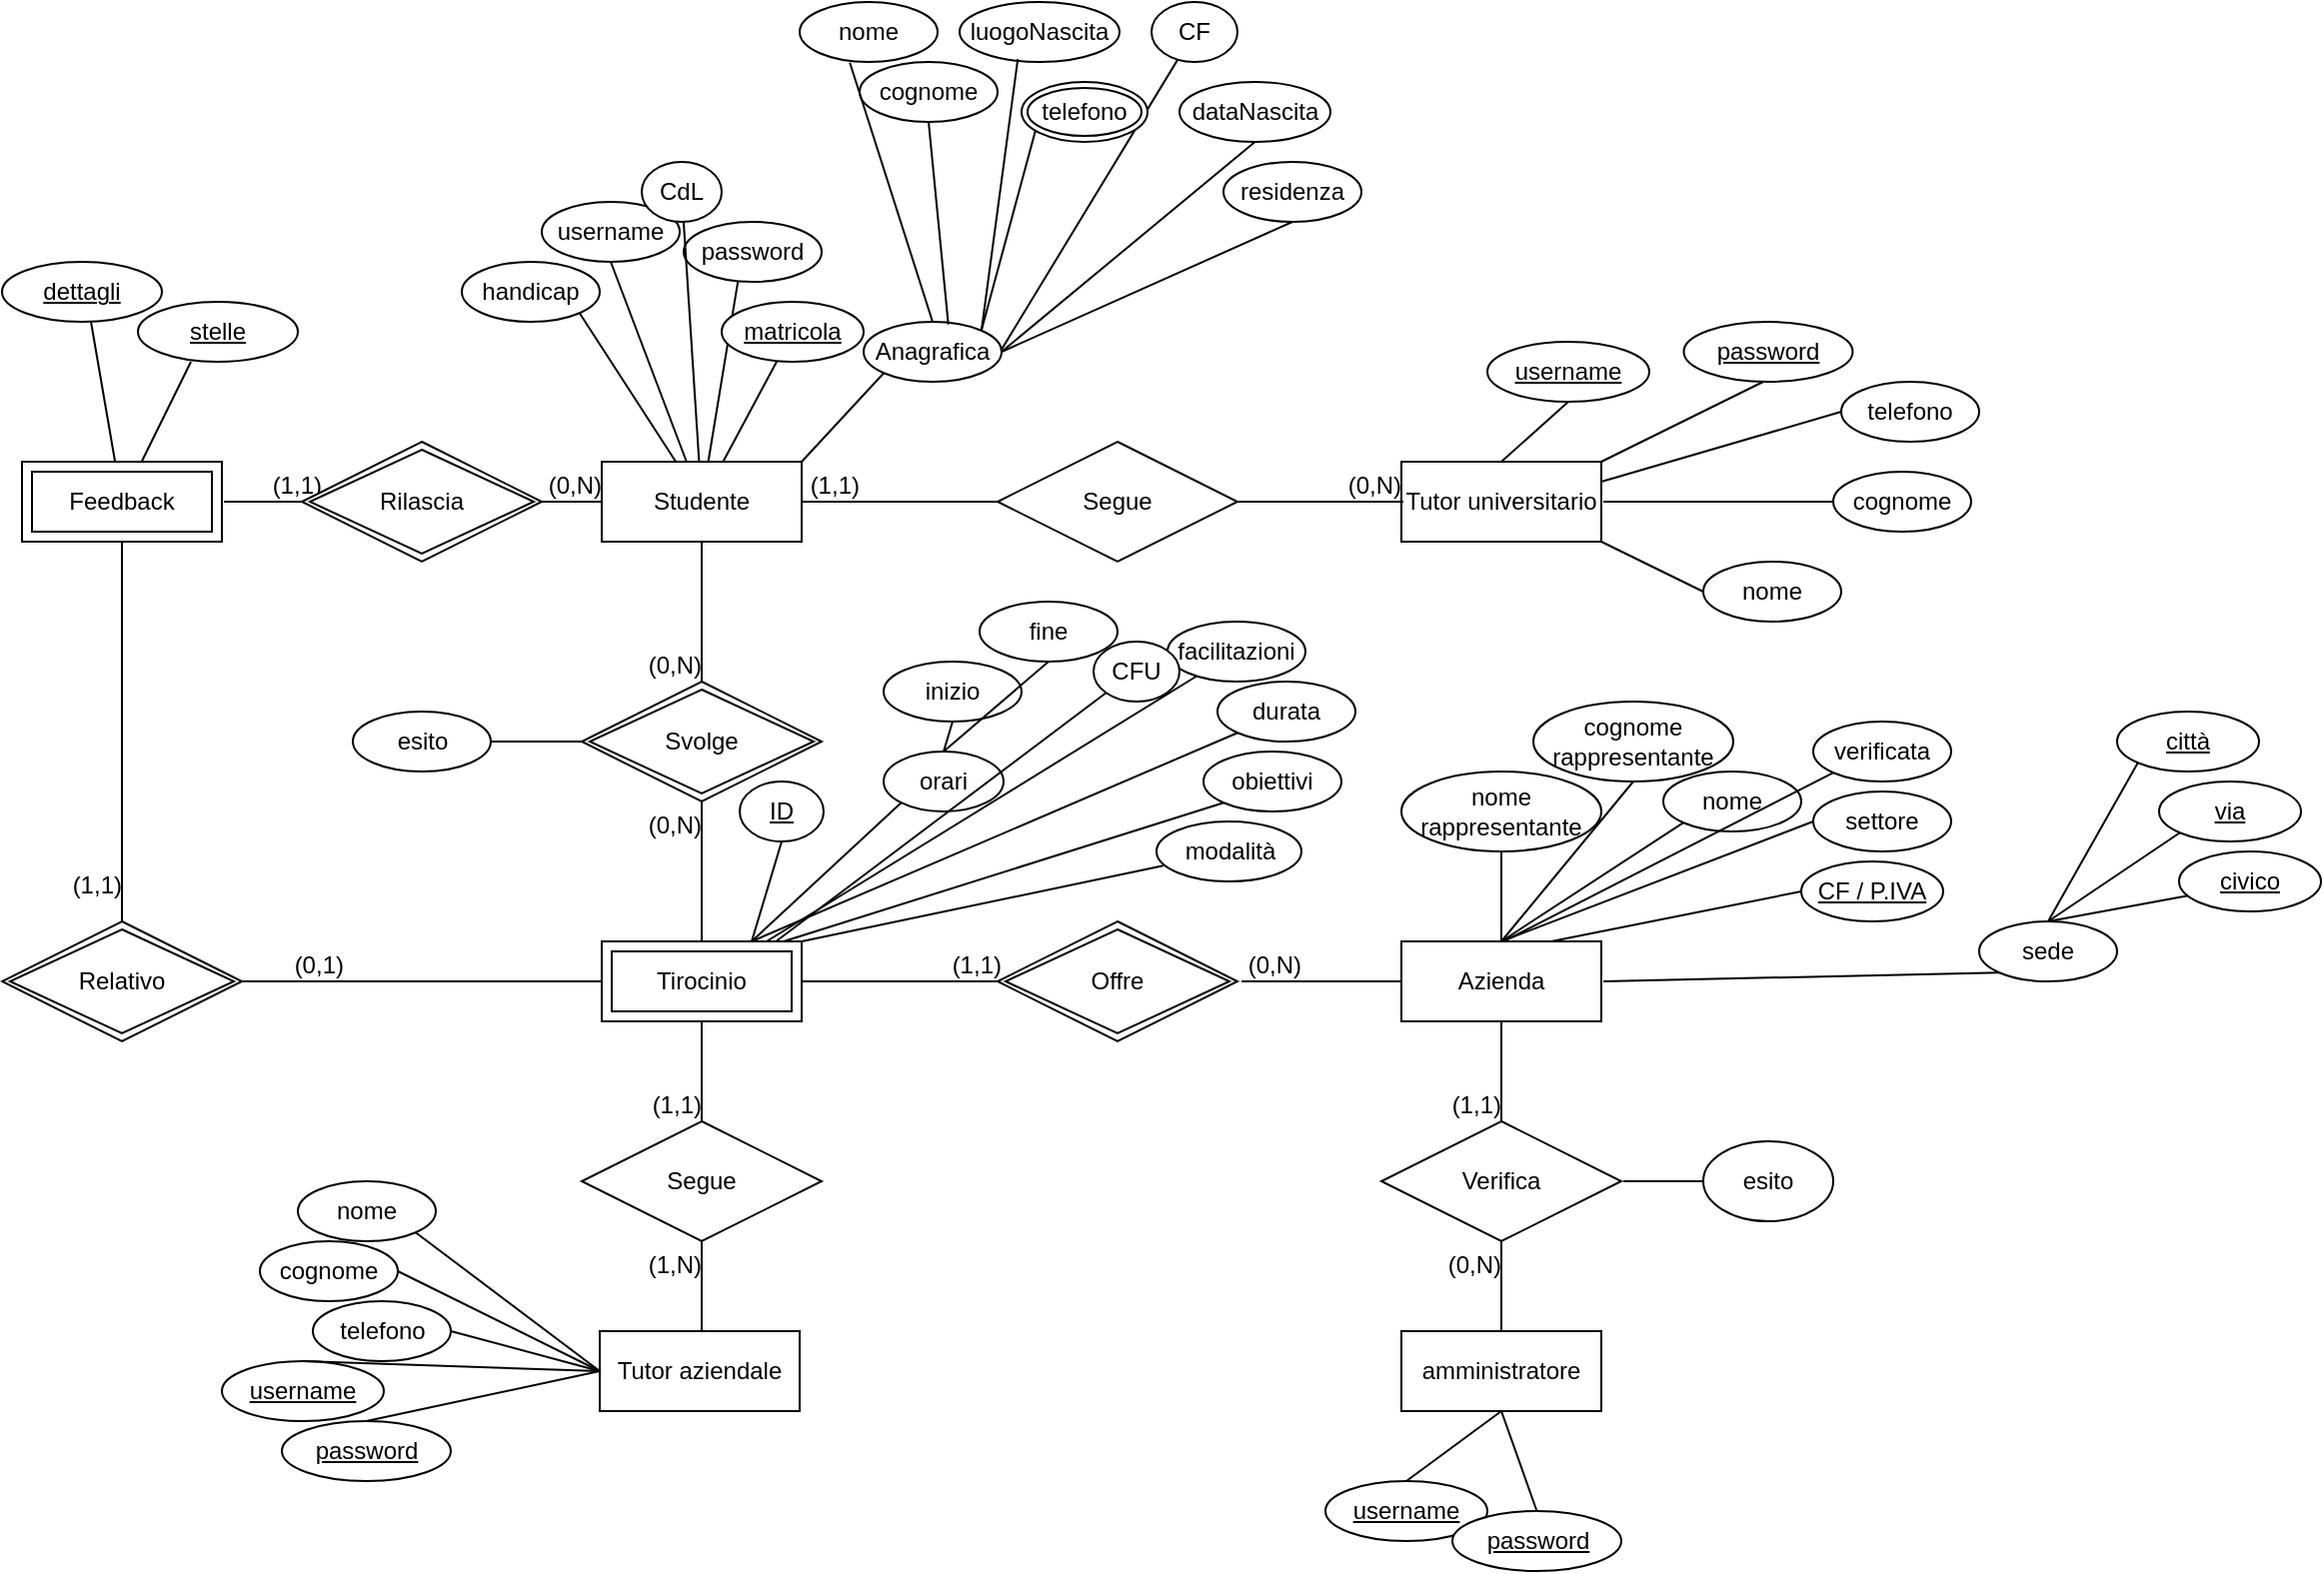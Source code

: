 <mxfile version="14.8.5" type="device" pages="2"><diagram id="SbTLjaRRA3trtRebSF-L" name="Page-1"><mxGraphModel dx="1935" dy="1651" grid="1" gridSize="10" guides="1" tooltips="1" connect="1" arrows="1" fold="1" page="1" pageScale="1" pageWidth="827" pageHeight="1169" math="0" shadow="0"><root><mxCell id="0"/><mxCell id="1" parent="0"/><mxCell id="K-pTx-IzNKwvpf7vq8Ri-1" value="Studente" style="whiteSpace=wrap;html=1;align=center;" parent="1" vertex="1"><mxGeometry x="-261" y="-850" width="100" height="40" as="geometry"/></mxCell><mxCell id="K-pTx-IzNKwvpf7vq8Ri-3" value="Tutor aziendale" style="whiteSpace=wrap;html=1;align=center;" parent="1" vertex="1"><mxGeometry x="-262" y="-415" width="100" height="40" as="geometry"/></mxCell><mxCell id="K-pTx-IzNKwvpf7vq8Ri-4" value="Azienda" style="whiteSpace=wrap;html=1;align=center;" parent="1" vertex="1"><mxGeometry x="139" y="-610" width="100" height="40" as="geometry"/></mxCell><mxCell id="K-pTx-IzNKwvpf7vq8Ri-14" value="Tutor universitario" style="whiteSpace=wrap;html=1;align=center;" parent="1" vertex="1"><mxGeometry x="139" y="-850" width="100" height="40" as="geometry"/></mxCell><mxCell id="K-pTx-IzNKwvpf7vq8Ri-28" value="" style="endArrow=none;html=1;rounded=0;" parent="1" source="K-pTx-IzNKwvpf7vq8Ri-1" edge="1"><mxGeometry relative="1" as="geometry"><mxPoint x="-211" y="-790" as="sourcePoint"/><mxPoint x="-211" y="-740" as="targetPoint"/></mxGeometry></mxCell><mxCell id="K-pTx-IzNKwvpf7vq8Ri-29" value="(0,N)" style="resizable=0;html=1;align=right;verticalAlign=bottom;direction=south;rotation=0;" parent="K-pTx-IzNKwvpf7vq8Ri-28" connectable="0" vertex="1"><mxGeometry x="1" relative="1" as="geometry"><mxPoint as="offset"/></mxGeometry></mxCell><mxCell id="K-pTx-IzNKwvpf7vq8Ri-32" value="" style="endArrow=none;html=1;rounded=0;entryX=0.5;entryY=1;entryDx=0;entryDy=0;" parent="1" edge="1"><mxGeometry relative="1" as="geometry"><mxPoint x="-211" y="-610" as="sourcePoint"/><mxPoint x="-211" y="-680" as="targetPoint"/></mxGeometry></mxCell><mxCell id="K-pTx-IzNKwvpf7vq8Ri-33" value="(0,N)" style="resizable=0;html=1;align=right;verticalAlign=bottom;" parent="K-pTx-IzNKwvpf7vq8Ri-32" connectable="0" vertex="1"><mxGeometry x="1" relative="1" as="geometry"><mxPoint y="20" as="offset"/></mxGeometry></mxCell><mxCell id="K-pTx-IzNKwvpf7vq8Ri-35" value="" style="endArrow=none;html=1;rounded=0;" parent="1" edge="1"><mxGeometry relative="1" as="geometry"><mxPoint x="139" y="-590" as="sourcePoint"/><mxPoint x="59" y="-590" as="targetPoint"/></mxGeometry></mxCell><mxCell id="K-pTx-IzNKwvpf7vq8Ri-36" value="(0,N)" style="resizable=0;html=1;align=right;verticalAlign=bottom;" parent="K-pTx-IzNKwvpf7vq8Ri-35" connectable="0" vertex="1"><mxGeometry x="1" relative="1" as="geometry"><mxPoint x="30" as="offset"/></mxGeometry></mxCell><mxCell id="K-pTx-IzNKwvpf7vq8Ri-37" value="" style="endArrow=none;html=1;rounded=0;" parent="1" edge="1"><mxGeometry relative="1" as="geometry"><mxPoint x="-161" y="-590" as="sourcePoint"/><mxPoint x="-61" y="-590" as="targetPoint"/></mxGeometry></mxCell><mxCell id="K-pTx-IzNKwvpf7vq8Ri-38" value="(1,1)" style="resizable=0;html=1;align=right;verticalAlign=bottom;" parent="K-pTx-IzNKwvpf7vq8Ri-37" connectable="0" vertex="1"><mxGeometry x="1" relative="1" as="geometry"/></mxCell><mxCell id="K-pTx-IzNKwvpf7vq8Ri-39" value="Verifica" style="shape=rhombus;perimeter=rhombusPerimeter;whiteSpace=wrap;html=1;align=center;" parent="1" vertex="1"><mxGeometry x="129" y="-520" width="120" height="60" as="geometry"/></mxCell><mxCell id="K-pTx-IzNKwvpf7vq8Ri-40" value="" style="endArrow=none;html=1;rounded=0;exitX=0.5;exitY=0;exitDx=0;exitDy=0;entryX=0.5;entryY=1;entryDx=0;entryDy=0;" parent="1" target="K-pTx-IzNKwvpf7vq8Ri-39" edge="1"><mxGeometry relative="1" as="geometry"><mxPoint x="189" y="-415" as="sourcePoint"/><mxPoint x="119" y="-540" as="targetPoint"/></mxGeometry></mxCell><mxCell id="K-pTx-IzNKwvpf7vq8Ri-41" value="(0,N)" style="resizable=0;html=1;align=right;verticalAlign=bottom;" parent="K-pTx-IzNKwvpf7vq8Ri-40" connectable="0" vertex="1"><mxGeometry x="1" relative="1" as="geometry"><mxPoint y="20" as="offset"/></mxGeometry></mxCell><mxCell id="K-pTx-IzNKwvpf7vq8Ri-42" value="" style="endArrow=none;html=1;rounded=0;exitX=0.5;exitY=1;exitDx=0;exitDy=0;entryX=0.5;entryY=0;entryDx=0;entryDy=0;" parent="1" source="K-pTx-IzNKwvpf7vq8Ri-4" target="K-pTx-IzNKwvpf7vq8Ri-39" edge="1"><mxGeometry relative="1" as="geometry"><mxPoint x="99" y="-540" as="sourcePoint"/><mxPoint x="259" y="-540" as="targetPoint"/></mxGeometry></mxCell><mxCell id="K-pTx-IzNKwvpf7vq8Ri-43" value="(1,1)" style="resizable=0;html=1;align=right;verticalAlign=bottom;" parent="K-pTx-IzNKwvpf7vq8Ri-42" connectable="0" vertex="1"><mxGeometry x="1" relative="1" as="geometry"/></mxCell><mxCell id="uKbp7nd4hWkoUg5hO_l5-5" value="" style="endArrow=none;html=1;rounded=0;entryX=0;entryY=0.5;entryDx=0;entryDy=0;" parent="1" edge="1"><mxGeometry relative="1" as="geometry"><mxPoint x="-450" y="-830" as="sourcePoint"/><mxPoint x="-411" y="-830" as="targetPoint"/></mxGeometry></mxCell><mxCell id="uKbp7nd4hWkoUg5hO_l5-6" value="(1,1)" style="resizable=0;html=1;align=right;verticalAlign=bottom;" parent="uKbp7nd4hWkoUg5hO_l5-5" connectable="0" vertex="1"><mxGeometry x="1" relative="1" as="geometry"><mxPoint x="10" as="offset"/></mxGeometry></mxCell><mxCell id="uKbp7nd4hWkoUg5hO_l5-7" value="" style="endArrow=none;html=1;rounded=0;" parent="1" edge="1"><mxGeometry relative="1" as="geometry"><mxPoint x="-291" y="-830" as="sourcePoint"/><mxPoint x="-261" y="-830" as="targetPoint"/><Array as="points"><mxPoint x="-261" y="-830"/></Array></mxGeometry></mxCell><mxCell id="uKbp7nd4hWkoUg5hO_l5-8" value="(0,N)" style="resizable=0;html=1;align=right;verticalAlign=bottom;" parent="uKbp7nd4hWkoUg5hO_l5-7" connectable="0" vertex="1"><mxGeometry x="1" relative="1" as="geometry"><mxPoint as="offset"/></mxGeometry></mxCell><mxCell id="uKbp7nd4hWkoUg5hO_l5-14" value="" style="endArrow=none;html=1;entryX=0.5;entryY=1;entryDx=0;entryDy=0;exitX=0.5;exitY=0;exitDx=0;exitDy=0;" parent="1" edge="1"><mxGeometry width="50" height="50" relative="1" as="geometry"><mxPoint x="-501" y="-620" as="sourcePoint"/><mxPoint x="-501" y="-810" as="targetPoint"/></mxGeometry></mxCell><mxCell id="uKbp7nd4hWkoUg5hO_l5-15" value="(1,1)" style="resizable=0;html=1;align=right;verticalAlign=bottom;" parent="1" connectable="0" vertex="1"><mxGeometry x="-501" y="-630" as="geometry"/></mxCell><mxCell id="uKbp7nd4hWkoUg5hO_l5-16" value="" style="endArrow=none;html=1;entryX=0;entryY=0.5;entryDx=0;entryDy=0;exitX=1;exitY=0.5;exitDx=0;exitDy=0;" parent="1" edge="1"><mxGeometry width="50" height="50" relative="1" as="geometry"><mxPoint x="-441" y="-590" as="sourcePoint"/><mxPoint x="-261" y="-590" as="targetPoint"/></mxGeometry></mxCell><mxCell id="uKbp7nd4hWkoUg5hO_l5-17" value="(0,1)" style="resizable=0;html=1;align=right;verticalAlign=bottom;" parent="1" connectable="0" vertex="1"><mxGeometry x="-390" y="-590" as="geometry"/></mxCell><mxCell id="uKbp7nd4hWkoUg5hO_l5-21" value="Segue" style="shape=rhombus;perimeter=rhombusPerimeter;whiteSpace=wrap;html=1;align=center;" parent="1" vertex="1"><mxGeometry x="-271" y="-520" width="120" height="60" as="geometry"/></mxCell><mxCell id="uKbp7nd4hWkoUg5hO_l5-22" value="" style="endArrow=none;html=1;rounded=0;exitX=0.5;exitY=0;exitDx=0;exitDy=0;entryX=0.5;entryY=1;entryDx=0;entryDy=0;" parent="1" target="uKbp7nd4hWkoUg5hO_l5-21" edge="1"><mxGeometry relative="1" as="geometry"><mxPoint x="-211" y="-415" as="sourcePoint"/><mxPoint x="-281" y="-540" as="targetPoint"/></mxGeometry></mxCell><mxCell id="uKbp7nd4hWkoUg5hO_l5-23" value="(1,N)" style="resizable=0;html=1;align=right;verticalAlign=bottom;" parent="uKbp7nd4hWkoUg5hO_l5-22" connectable="0" vertex="1"><mxGeometry x="1" relative="1" as="geometry"><mxPoint y="20" as="offset"/></mxGeometry></mxCell><mxCell id="uKbp7nd4hWkoUg5hO_l5-24" value="" style="endArrow=none;html=1;rounded=0;exitX=0.5;exitY=1;exitDx=0;exitDy=0;entryX=0.5;entryY=0;entryDx=0;entryDy=0;" parent="1" target="uKbp7nd4hWkoUg5hO_l5-21" edge="1"><mxGeometry relative="1" as="geometry"><mxPoint x="-211" y="-570" as="sourcePoint"/><mxPoint x="-141" y="-540" as="targetPoint"/></mxGeometry></mxCell><mxCell id="uKbp7nd4hWkoUg5hO_l5-25" value="(1,1)" style="resizable=0;html=1;align=right;verticalAlign=bottom;" parent="uKbp7nd4hWkoUg5hO_l5-24" connectable="0" vertex="1"><mxGeometry x="1" relative="1" as="geometry"/></mxCell><mxCell id="uKbp7nd4hWkoUg5hO_l5-27" value="Anagrafica" style="ellipse;whiteSpace=wrap;html=1;align=center;" parent="1" vertex="1"><mxGeometry x="-130" y="-920" width="69" height="30" as="geometry"/></mxCell><mxCell id="uKbp7nd4hWkoUg5hO_l5-29" value="" style="endArrow=none;html=1;entryX=0;entryY=1;entryDx=0;entryDy=0;exitX=1;exitY=0;exitDx=0;exitDy=0;" parent="1" source="K-pTx-IzNKwvpf7vq8Ri-1" target="uKbp7nd4hWkoUg5hO_l5-27" edge="1"><mxGeometry width="50" height="50" relative="1" as="geometry"><mxPoint x="-160" y="-850" as="sourcePoint"/><mxPoint x="-130" y="-530" as="targetPoint"/></mxGeometry></mxCell><mxCell id="uKbp7nd4hWkoUg5hO_l5-30" value="nome" style="ellipse;whiteSpace=wrap;html=1;align=center;" parent="1" vertex="1"><mxGeometry x="-162" y="-1080" width="69" height="30" as="geometry"/></mxCell><mxCell id="uKbp7nd4hWkoUg5hO_l5-31" value="cognome" style="ellipse;whiteSpace=wrap;html=1;align=center;" parent="1" vertex="1"><mxGeometry x="-132" y="-1050" width="69" height="30" as="geometry"/></mxCell><mxCell id="uKbp7nd4hWkoUg5hO_l5-32" value="username" style="ellipse;whiteSpace=wrap;html=1;align=center;" parent="1" vertex="1"><mxGeometry x="-291" y="-980" width="69" height="30" as="geometry"/></mxCell><mxCell id="uKbp7nd4hWkoUg5hO_l5-33" value="password" style="ellipse;whiteSpace=wrap;html=1;align=center;" parent="1" vertex="1"><mxGeometry x="-220" y="-970" width="69" height="30" as="geometry"/></mxCell><mxCell id="uKbp7nd4hWkoUg5hO_l5-34" value="dataNascita" style="ellipse;whiteSpace=wrap;html=1;align=center;" parent="1" vertex="1"><mxGeometry x="28" y="-1040" width="75.5" height="30" as="geometry"/></mxCell><mxCell id="uKbp7nd4hWkoUg5hO_l5-35" value="luogoNascita" style="ellipse;whiteSpace=wrap;html=1;align=center;" parent="1" vertex="1"><mxGeometry x="-82" y="-1080" width="80" height="30" as="geometry"/></mxCell><mxCell id="uKbp7nd4hWkoUg5hO_l5-36" value="residenza" style="ellipse;whiteSpace=wrap;html=1;align=center;" parent="1" vertex="1"><mxGeometry x="50" y="-1000" width="69" height="30" as="geometry"/></mxCell><mxCell id="uKbp7nd4hWkoUg5hO_l5-40" value="" style="endArrow=none;html=1;entryX=0.364;entryY=1.012;entryDx=0;entryDy=0;entryPerimeter=0;exitX=0.5;exitY=0;exitDx=0;exitDy=0;" parent="1" source="uKbp7nd4hWkoUg5hO_l5-27" target="uKbp7nd4hWkoUg5hO_l5-30" edge="1"><mxGeometry width="50" height="50" relative="1" as="geometry"><mxPoint x="-280" y="-910" as="sourcePoint"/><mxPoint x="-230" y="-960" as="targetPoint"/></mxGeometry></mxCell><mxCell id="uKbp7nd4hWkoUg5hO_l5-41" value="" style="endArrow=none;html=1;entryX=0.5;entryY=1;entryDx=0;entryDy=0;exitX=0.614;exitY=0.043;exitDx=0;exitDy=0;exitPerimeter=0;" parent="1" source="uKbp7nd4hWkoUg5hO_l5-27" target="uKbp7nd4hWkoUg5hO_l5-31" edge="1"><mxGeometry width="50" height="50" relative="1" as="geometry"><mxPoint x="-109.716" y="-905.684" as="sourcePoint"/><mxPoint x="-174.884" y="-969.64" as="targetPoint"/></mxGeometry></mxCell><mxCell id="uKbp7nd4hWkoUg5hO_l5-42" value="" style="endArrow=none;html=1;entryX=0.5;entryY=1;entryDx=0;entryDy=0;" parent="1" source="K-pTx-IzNKwvpf7vq8Ri-1" target="uKbp7nd4hWkoUg5hO_l5-32" edge="1"><mxGeometry width="50" height="50" relative="1" as="geometry"><mxPoint x="-236" y="-850" as="sourcePoint"/><mxPoint x="-116.5" y="-990" as="targetPoint"/></mxGeometry></mxCell><mxCell id="uKbp7nd4hWkoUg5hO_l5-43" value="" style="endArrow=none;html=1;entryX=0.394;entryY=0.982;entryDx=0;entryDy=0;entryPerimeter=0;" parent="1" source="K-pTx-IzNKwvpf7vq8Ri-1" target="uKbp7nd4hWkoUg5hO_l5-33" edge="1"><mxGeometry width="50" height="50" relative="1" as="geometry"><mxPoint x="-230" y="-852" as="sourcePoint"/><mxPoint x="-47.5" y="-1000" as="targetPoint"/></mxGeometry></mxCell><mxCell id="uKbp7nd4hWkoUg5hO_l5-44" value="" style="endArrow=none;html=1;entryX=0.364;entryY=0.952;entryDx=0;entryDy=0;entryPerimeter=0;" parent="1" target="uKbp7nd4hWkoUg5hO_l5-35" edge="1"><mxGeometry width="50" height="50" relative="1" as="geometry"><mxPoint x="-71" y="-916" as="sourcePoint"/><mxPoint x="68" y="-1010" as="targetPoint"/></mxGeometry></mxCell><mxCell id="uKbp7nd4hWkoUg5hO_l5-45" value="" style="endArrow=none;html=1;entryX=0;entryY=1;entryDx=0;entryDy=0;exitX=1;exitY=0;exitDx=0;exitDy=0;" parent="1" source="uKbp7nd4hWkoUg5hO_l5-27" edge="1"><mxGeometry width="50" height="50" relative="1" as="geometry"><mxPoint x="-60" y="-900" as="sourcePoint"/><mxPoint x="-41.716" y="-1024.316" as="targetPoint"/></mxGeometry></mxCell><mxCell id="uKbp7nd4hWkoUg5hO_l5-46" value="" style="endArrow=none;html=1;exitX=1;exitY=0;exitDx=0;exitDy=0;" parent="1" target="uKbp7nd4hWkoUg5hO_l5-52" edge="1"><mxGeometry width="50" height="50" relative="1" as="geometry"><mxPoint x="-61.284" y="-905.684" as="sourcePoint"/><mxPoint x="24.322" y="-1044.393" as="targetPoint"/></mxGeometry></mxCell><mxCell id="uKbp7nd4hWkoUg5hO_l5-47" value="" style="endArrow=none;html=1;entryX=0.5;entryY=1;entryDx=0;entryDy=0;exitX=1;exitY=0.5;exitDx=0;exitDy=0;" parent="1" source="uKbp7nd4hWkoUg5hO_l5-27" target="uKbp7nd4hWkoUg5hO_l5-34" edge="1"><mxGeometry width="50" height="50" relative="1" as="geometry"><mxPoint x="-51.284" y="-895.684" as="sourcePoint"/><mxPoint x="140.284" y="-974.316" as="targetPoint"/></mxGeometry></mxCell><mxCell id="uKbp7nd4hWkoUg5hO_l5-48" value="" style="endArrow=none;html=1;entryX=0.5;entryY=1;entryDx=0;entryDy=0;exitX=1;exitY=0.5;exitDx=0;exitDy=0;" parent="1" source="uKbp7nd4hWkoUg5hO_l5-27" target="uKbp7nd4hWkoUg5hO_l5-36" edge="1"><mxGeometry width="50" height="50" relative="1" as="geometry"><mxPoint x="-41.284" y="-885.684" as="sourcePoint"/><mxPoint x="150.284" y="-964.316" as="targetPoint"/></mxGeometry></mxCell><mxCell id="uKbp7nd4hWkoUg5hO_l5-50" value="matricola" style="ellipse;whiteSpace=wrap;html=1;align=center;fontStyle=4;" parent="1" vertex="1"><mxGeometry x="-201" y="-930" width="71" height="30" as="geometry"/></mxCell><mxCell id="uKbp7nd4hWkoUg5hO_l5-51" value="" style="endArrow=none;html=1;" parent="1" source="K-pTx-IzNKwvpf7vq8Ri-1" target="uKbp7nd4hWkoUg5hO_l5-50" edge="1"><mxGeometry width="50" height="50" relative="1" as="geometry"><mxPoint x="-190" y="-890" as="sourcePoint"/><mxPoint x="-243.814" y="-940.54" as="targetPoint"/></mxGeometry></mxCell><mxCell id="uKbp7nd4hWkoUg5hO_l5-52" value="CF" style="ellipse;whiteSpace=wrap;html=1;align=center;" parent="1" vertex="1"><mxGeometry x="14" y="-1080" width="43" height="30" as="geometry"/></mxCell><mxCell id="uKbp7nd4hWkoUg5hO_l5-53" value="CdL" style="ellipse;whiteSpace=wrap;html=1;align=center;" parent="1" vertex="1"><mxGeometry x="-241" y="-1000" width="40" height="30" as="geometry"/></mxCell><mxCell id="uKbp7nd4hWkoUg5hO_l5-54" value="handicap" style="ellipse;whiteSpace=wrap;html=1;align=center;" parent="1" vertex="1"><mxGeometry x="-331" y="-950" width="69" height="30" as="geometry"/></mxCell><mxCell id="uKbp7nd4hWkoUg5hO_l5-55" value="" style="endArrow=none;html=1;" parent="1" source="K-pTx-IzNKwvpf7vq8Ri-1" target="uKbp7nd4hWkoUg5hO_l5-53" edge="1"><mxGeometry width="50" height="50" relative="1" as="geometry"><mxPoint x="-226" y="-840" as="sourcePoint"/><mxPoint x="-315.5" y="-970" as="targetPoint"/></mxGeometry></mxCell><mxCell id="uKbp7nd4hWkoUg5hO_l5-56" value="" style="endArrow=none;html=1;entryX=1;entryY=1;entryDx=0;entryDy=0;" parent="1" source="K-pTx-IzNKwvpf7vq8Ri-1" target="uKbp7nd4hWkoUg5hO_l5-54" edge="1"><mxGeometry width="50" height="50" relative="1" as="geometry"><mxPoint x="-260" y="-870" as="sourcePoint"/><mxPoint x="-246.5" y="-940" as="targetPoint"/></mxGeometry></mxCell><mxCell id="uKbp7nd4hWkoUg5hO_l5-61" value="" style="endArrow=none;html=1;entryX=0.5;entryY=1;entryDx=0;entryDy=0;" parent="1" edge="1"><mxGeometry width="50" height="50" relative="1" as="geometry"><mxPoint x="-504.444" y="-850" as="sourcePoint"/><mxPoint x="-516.5" y="-920" as="targetPoint"/></mxGeometry></mxCell><mxCell id="uKbp7nd4hWkoUg5hO_l5-62" value="" style="endArrow=none;html=1;entryX=0.5;entryY=1;entryDx=0;entryDy=0;" parent="1" edge="1"><mxGeometry width="50" height="50" relative="1" as="geometry"><mxPoint x="-491.143" y="-850" as="sourcePoint"/><mxPoint x="-466.5" y="-900" as="targetPoint"/></mxGeometry></mxCell><mxCell id="uKbp7nd4hWkoUg5hO_l5-68" value="" style="endArrow=none;html=1;entryX=0.5;entryY=1;entryDx=0;entryDy=0;exitX=0.5;exitY=0;exitDx=0;exitDy=0;" parent="1" source="K-pTx-IzNKwvpf7vq8Ri-4" target="uKbp7nd4hWkoUg5hO_l5-74" edge="1"><mxGeometry width="50" height="50" relative="1" as="geometry"><mxPoint x="199" y="-700" as="sourcePoint"/><mxPoint x="189" y="-670" as="targetPoint"/></mxGeometry></mxCell><mxCell id="uKbp7nd4hWkoUg5hO_l5-70" value="username" style="ellipse;whiteSpace=wrap;html=1;align=center;fontStyle=4;" parent="1" vertex="1"><mxGeometry x="101" y="-340" width="81" height="30" as="geometry"/></mxCell><mxCell id="uKbp7nd4hWkoUg5hO_l5-71" value="password" style="ellipse;whiteSpace=wrap;html=1;align=center;fontStyle=4;" parent="1" vertex="1"><mxGeometry x="164.5" y="-325" width="84.5" height="30" as="geometry"/></mxCell><mxCell id="uKbp7nd4hWkoUg5hO_l5-72" value="" style="endArrow=none;html=1;entryX=0.5;entryY=1;entryDx=0;entryDy=0;exitX=0.5;exitY=0;exitDx=0;exitDy=0;" parent="1" source="uKbp7nd4hWkoUg5hO_l5-70" edge="1"><mxGeometry width="50" height="50" relative="1" as="geometry"><mxPoint x="-100" y="-560" as="sourcePoint"/><mxPoint x="189" y="-375" as="targetPoint"/></mxGeometry></mxCell><mxCell id="uKbp7nd4hWkoUg5hO_l5-73" value="" style="endArrow=none;html=1;entryX=0.5;entryY=1;entryDx=0;entryDy=0;exitX=0.5;exitY=0;exitDx=0;exitDy=0;" parent="1" source="uKbp7nd4hWkoUg5hO_l5-71" edge="1"><mxGeometry width="50" height="50" relative="1" as="geometry"><mxPoint x="151.5" y="-330" as="sourcePoint"/><mxPoint x="189" y="-375" as="targetPoint"/></mxGeometry></mxCell><mxCell id="uKbp7nd4hWkoUg5hO_l5-74" value="nome&lt;br&gt;rappresentante" style="ellipse;whiteSpace=wrap;html=1;align=center;" parent="1" vertex="1"><mxGeometry x="139" y="-695" width="100" height="40" as="geometry"/></mxCell><mxCell id="uKbp7nd4hWkoUg5hO_l5-75" value="cognome&lt;br&gt;rappresentante" style="ellipse;whiteSpace=wrap;html=1;align=center;" parent="1" vertex="1"><mxGeometry x="205" y="-730" width="100" height="40" as="geometry"/></mxCell><mxCell id="uKbp7nd4hWkoUg5hO_l5-76" value="" style="endArrow=none;html=1;entryX=0.5;entryY=1;entryDx=0;entryDy=0;exitX=0.5;exitY=0;exitDx=0;exitDy=0;" parent="1" source="K-pTx-IzNKwvpf7vq8Ri-4" target="uKbp7nd4hWkoUg5hO_l5-75" edge="1"><mxGeometry width="50" height="50" relative="1" as="geometry"><mxPoint x="210" y="-660" as="sourcePoint"/><mxPoint x="136.5" y="-650" as="targetPoint"/></mxGeometry></mxCell><mxCell id="QtnPTL68LhxR-QAPIB7F-1" value="amministratore" style="whiteSpace=wrap;html=1;align=center;" parent="1" vertex="1"><mxGeometry x="139" y="-415" width="100" height="40" as="geometry"/></mxCell><mxCell id="iTJGyH7uS87ntkgXfB34-1" value="nome" style="ellipse;whiteSpace=wrap;html=1;align=center;" parent="1" vertex="1"><mxGeometry x="270" y="-695" width="69" height="30" as="geometry"/></mxCell><mxCell id="iTJGyH7uS87ntkgXfB34-2" value="verificata" style="ellipse;whiteSpace=wrap;html=1;align=center;" parent="1" vertex="1"><mxGeometry x="345" y="-720" width="69" height="30" as="geometry"/></mxCell><mxCell id="iTJGyH7uS87ntkgXfB34-3" value="settore" style="ellipse;whiteSpace=wrap;html=1;align=center;" parent="1" vertex="1"><mxGeometry x="345" y="-685" width="69" height="30" as="geometry"/></mxCell><mxCell id="iTJGyH7uS87ntkgXfB34-6" value="CF / P.IVA" style="ellipse;whiteSpace=wrap;html=1;align=center;fontStyle=4;" parent="1" vertex="1"><mxGeometry x="339" y="-650" width="71" height="30" as="geometry"/></mxCell><mxCell id="iTJGyH7uS87ntkgXfB34-8" value="" style="endArrow=none;html=1;entryX=0;entryY=1;entryDx=0;entryDy=0;exitX=0.5;exitY=0;exitDx=0;exitDy=0;" parent="1" source="K-pTx-IzNKwvpf7vq8Ri-4" target="iTJGyH7uS87ntkgXfB34-1" edge="1"><mxGeometry width="50" height="50" relative="1" as="geometry"><mxPoint x="284" y="-560" as="sourcePoint"/><mxPoint x="209" y="-690" as="targetPoint"/></mxGeometry></mxCell><mxCell id="iTJGyH7uS87ntkgXfB34-9" value="" style="endArrow=none;html=1;entryX=0;entryY=1;entryDx=0;entryDy=0;" parent="1" target="iTJGyH7uS87ntkgXfB34-2" edge="1"><mxGeometry width="50" height="50" relative="1" as="geometry"><mxPoint x="190" y="-610" as="sourcePoint"/><mxPoint x="269.284" y="-704.316" as="targetPoint"/></mxGeometry></mxCell><mxCell id="iTJGyH7uS87ntkgXfB34-10" value="" style="endArrow=none;html=1;entryX=0;entryY=0.5;entryDx=0;entryDy=0;exitX=0.5;exitY=0;exitDx=0;exitDy=0;" parent="1" source="K-pTx-IzNKwvpf7vq8Ri-4" target="iTJGyH7uS87ntkgXfB34-3" edge="1"><mxGeometry width="50" height="50" relative="1" as="geometry"><mxPoint x="290" y="-540" as="sourcePoint"/><mxPoint x="279.284" y="-694.316" as="targetPoint"/></mxGeometry></mxCell><mxCell id="iTJGyH7uS87ntkgXfB34-11" value="" style="endArrow=none;html=1;entryX=0;entryY=0.5;entryDx=0;entryDy=0;exitX=0.75;exitY=0;exitDx=0;exitDy=0;" parent="1" source="K-pTx-IzNKwvpf7vq8Ri-4" target="iTJGyH7uS87ntkgXfB34-6" edge="1"><mxGeometry width="50" height="50" relative="1" as="geometry"><mxPoint x="219" y="-580" as="sourcePoint"/><mxPoint x="289.284" y="-684.316" as="targetPoint"/></mxGeometry></mxCell><mxCell id="iTJGyH7uS87ntkgXfB34-12" value="sede" style="ellipse;whiteSpace=wrap;html=1;align=center;" parent="1" vertex="1"><mxGeometry x="428" y="-620" width="69" height="30" as="geometry"/></mxCell><mxCell id="iTJGyH7uS87ntkgXfB34-18" value="città" style="ellipse;whiteSpace=wrap;html=1;align=center;fontStyle=4;" parent="1" vertex="1"><mxGeometry x="497" y="-725" width="71" height="30" as="geometry"/></mxCell><mxCell id="iTJGyH7uS87ntkgXfB34-19" value="via" style="ellipse;whiteSpace=wrap;html=1;align=center;fontStyle=4;" parent="1" vertex="1"><mxGeometry x="518" y="-690" width="71" height="30" as="geometry"/></mxCell><mxCell id="iTJGyH7uS87ntkgXfB34-20" value="civico" style="ellipse;whiteSpace=wrap;html=1;align=center;fontStyle=4;" parent="1" vertex="1"><mxGeometry x="528" y="-655" width="71" height="30" as="geometry"/></mxCell><mxCell id="iTJGyH7uS87ntkgXfB34-22" value="" style="endArrow=none;html=1;entryX=0;entryY=1;entryDx=0;entryDy=0;exitX=0.5;exitY=0;exitDx=0;exitDy=0;" parent="1" source="iTJGyH7uS87ntkgXfB34-12" target="iTJGyH7uS87ntkgXfB34-18" edge="1"><mxGeometry width="50" height="50" relative="1" as="geometry"><mxPoint x="312" y="-575" as="sourcePoint"/><mxPoint x="349" y="-625" as="targetPoint"/></mxGeometry></mxCell><mxCell id="iTJGyH7uS87ntkgXfB34-23" value="" style="endArrow=none;html=1;entryX=0;entryY=1;entryDx=0;entryDy=0;exitX=0.5;exitY=0;exitDx=0;exitDy=0;" parent="1" source="iTJGyH7uS87ntkgXfB34-12" target="iTJGyH7uS87ntkgXfB34-19" edge="1"><mxGeometry width="50" height="50" relative="1" as="geometry"><mxPoint x="508" y="-545" as="sourcePoint"/><mxPoint x="517.576" y="-689.318" as="targetPoint"/></mxGeometry></mxCell><mxCell id="iTJGyH7uS87ntkgXfB34-24" value="" style="endArrow=none;html=1;entryX=0.063;entryY=0.739;entryDx=0;entryDy=0;entryPerimeter=0;exitX=0.5;exitY=0;exitDx=0;exitDy=0;" parent="1" source="iTJGyH7uS87ntkgXfB34-12" target="iTJGyH7uS87ntkgXfB34-20" edge="1"><mxGeometry width="50" height="50" relative="1" as="geometry"><mxPoint x="518" y="-535" as="sourcePoint"/><mxPoint x="538.576" y="-654.318" as="targetPoint"/></mxGeometry></mxCell><mxCell id="iTJGyH7uS87ntkgXfB34-25" value="" style="endArrow=none;html=1;entryX=0;entryY=1;entryDx=0;entryDy=0;" parent="1" target="iTJGyH7uS87ntkgXfB34-12" edge="1"><mxGeometry width="50" height="50" relative="1" as="geometry"><mxPoint x="240" y="-590" as="sourcePoint"/><mxPoint x="460.576" y="-669.318" as="targetPoint"/></mxGeometry></mxCell><mxCell id="iTJGyH7uS87ntkgXfB34-27" value="nome" style="ellipse;whiteSpace=wrap;html=1;align=center;" parent="1" vertex="1"><mxGeometry x="-413" y="-490" width="69" height="30" as="geometry"/></mxCell><mxCell id="iTJGyH7uS87ntkgXfB34-28" value="cognome" style="ellipse;whiteSpace=wrap;html=1;align=center;" parent="1" vertex="1"><mxGeometry x="-432" y="-460" width="69" height="30" as="geometry"/></mxCell><mxCell id="iTJGyH7uS87ntkgXfB34-29" value="telefono" style="ellipse;whiteSpace=wrap;html=1;align=center;" parent="1" vertex="1"><mxGeometry x="-405.5" y="-430" width="69" height="30" as="geometry"/></mxCell><mxCell id="iTJGyH7uS87ntkgXfB34-31" value="" style="endArrow=none;html=1;exitX=1;exitY=1;exitDx=0;exitDy=0;entryX=0;entryY=0.5;entryDx=0;entryDy=0;" parent="1" source="iTJGyH7uS87ntkgXfB34-27" edge="1"><mxGeometry width="50" height="50" relative="1" as="geometry"><mxPoint x="-341.576" y="-424.318" as="sourcePoint"/><mxPoint x="-262" y="-395" as="targetPoint"/></mxGeometry></mxCell><mxCell id="iTJGyH7uS87ntkgXfB34-32" value="" style="endArrow=none;html=1;exitX=1;exitY=0.5;exitDx=0;exitDy=0;entryX=0;entryY=0.5;entryDx=0;entryDy=0;" parent="1" source="iTJGyH7uS87ntkgXfB34-28" edge="1"><mxGeometry width="50" height="50" relative="1" as="geometry"><mxPoint x="-363.284" y="-394.316" as="sourcePoint"/><mxPoint x="-262" y="-395" as="targetPoint"/></mxGeometry></mxCell><mxCell id="iTJGyH7uS87ntkgXfB34-33" value="" style="endArrow=none;html=1;exitX=1;exitY=0.5;exitDx=0;exitDy=0;entryX=0;entryY=0.5;entryDx=0;entryDy=0;" parent="1" source="iTJGyH7uS87ntkgXfB34-29" edge="1"><mxGeometry width="50" height="50" relative="1" as="geometry"><mxPoint x="-372" y="-375" as="sourcePoint"/><mxPoint x="-262" y="-395" as="targetPoint"/></mxGeometry></mxCell><mxCell id="iTJGyH7uS87ntkgXfB34-41" value="orari" style="ellipse;whiteSpace=wrap;html=1;align=center;" parent="1" vertex="1"><mxGeometry x="-120" y="-705" width="60" height="30" as="geometry"/></mxCell><mxCell id="iTJGyH7uS87ntkgXfB34-42" value="inizio" style="ellipse;whiteSpace=wrap;html=1;align=center;" parent="1" vertex="1"><mxGeometry x="-120" y="-750" width="69" height="30" as="geometry"/></mxCell><mxCell id="iTJGyH7uS87ntkgXfB34-44" value="fine" style="ellipse;whiteSpace=wrap;html=1;align=center;" parent="1" vertex="1"><mxGeometry x="-72" y="-780" width="69" height="30" as="geometry"/></mxCell><mxCell id="iTJGyH7uS87ntkgXfB34-45" value="" style="endArrow=none;html=1;entryX=0.5;entryY=1;entryDx=0;entryDy=0;exitX=0.5;exitY=0;exitDx=0;exitDy=0;" parent="1" source="iTJGyH7uS87ntkgXfB34-41" target="iTJGyH7uS87ntkgXfB34-42" edge="1"><mxGeometry width="50" height="50" relative="1" as="geometry"><mxPoint x="-100" y="-750" as="sourcePoint"/><mxPoint x="-153.884" y="-754.64" as="targetPoint"/></mxGeometry></mxCell><mxCell id="iTJGyH7uS87ntkgXfB34-47" value="" style="endArrow=none;html=1;exitX=0.5;exitY=0;exitDx=0;exitDy=0;entryX=0.5;entryY=1;entryDx=0;entryDy=0;" parent="1" source="iTJGyH7uS87ntkgXfB34-41" target="iTJGyH7uS87ntkgXfB34-44" edge="1"><mxGeometry width="50" height="50" relative="1" as="geometry"><mxPoint x="-30" y="-710" as="sourcePoint"/><mxPoint x="-10" y="-760" as="targetPoint"/></mxGeometry></mxCell><mxCell id="iTJGyH7uS87ntkgXfB34-50" value="" style="endArrow=none;html=1;exitX=0.75;exitY=0;exitDx=0;exitDy=0;entryX=0;entryY=1;entryDx=0;entryDy=0;" parent="1" target="iTJGyH7uS87ntkgXfB34-41" edge="1"><mxGeometry width="50" height="50" relative="1" as="geometry"><mxPoint x="-186" y="-610" as="sourcePoint"/><mxPoint x="-37.5" y="-730" as="targetPoint"/></mxGeometry></mxCell><mxCell id="iTJGyH7uS87ntkgXfB34-51" value="durata" style="ellipse;whiteSpace=wrap;html=1;align=center;" parent="1" vertex="1"><mxGeometry x="47" y="-740" width="69" height="30" as="geometry"/></mxCell><mxCell id="iTJGyH7uS87ntkgXfB34-52" value="modalità" style="ellipse;whiteSpace=wrap;html=1;align=center;" parent="1" vertex="1"><mxGeometry x="16.5" y="-670" width="72.5" height="30" as="geometry"/></mxCell><mxCell id="iTJGyH7uS87ntkgXfB34-53" value="obiettivi" style="ellipse;whiteSpace=wrap;html=1;align=center;" parent="1" vertex="1"><mxGeometry x="40" y="-705" width="69" height="30" as="geometry"/></mxCell><mxCell id="iTJGyH7uS87ntkgXfB34-54" value="facilitazioni" style="ellipse;whiteSpace=wrap;html=1;align=center;" parent="1" vertex="1"><mxGeometry x="22" y="-770" width="69" height="30" as="geometry"/></mxCell><mxCell id="iTJGyH7uS87ntkgXfB34-55" value="CFU" style="ellipse;whiteSpace=wrap;html=1;align=center;" parent="1" vertex="1"><mxGeometry x="-15" y="-760" width="43" height="30" as="geometry"/></mxCell><mxCell id="iTJGyH7uS87ntkgXfB34-56" value="esito" style="ellipse;whiteSpace=wrap;html=1;align=center;" parent="1" vertex="1"><mxGeometry x="-385.5" y="-725" width="69" height="30" as="geometry"/></mxCell><mxCell id="iTJGyH7uS87ntkgXfB34-57" value="" style="endArrow=none;html=1;exitX=0;exitY=0.5;exitDx=0;exitDy=0;entryX=1;entryY=0.5;entryDx=0;entryDy=0;" parent="1" target="iTJGyH7uS87ntkgXfB34-56" edge="1"><mxGeometry width="50" height="50" relative="1" as="geometry"><mxPoint x="-271" y="-710" as="sourcePoint"/><mxPoint x="-310" y="-660" as="targetPoint"/></mxGeometry></mxCell><mxCell id="iTJGyH7uS87ntkgXfB34-58" value="" style="endArrow=none;html=1;exitX=1;exitY=0;exitDx=0;exitDy=0;entryX=0.046;entryY=0.739;entryDx=0;entryDy=0;entryPerimeter=0;" parent="1" target="iTJGyH7uS87ntkgXfB34-52" edge="1"><mxGeometry width="50" height="50" relative="1" as="geometry"><mxPoint x="-161" y="-610" as="sourcePoint"/><mxPoint x="-120.716" y="-679.316" as="targetPoint"/></mxGeometry></mxCell><mxCell id="iTJGyH7uS87ntkgXfB34-59" value="" style="endArrow=none;html=1;entryX=0;entryY=1;entryDx=0;entryDy=0;" parent="1" target="iTJGyH7uS87ntkgXfB34-53" edge="1"><mxGeometry width="50" height="50" relative="1" as="geometry"><mxPoint x="-170" y="-610" as="sourcePoint"/><mxPoint x="-0.165" y="-647.83" as="targetPoint"/></mxGeometry></mxCell><mxCell id="iTJGyH7uS87ntkgXfB34-60" value="" style="endArrow=none;html=1;entryX=0;entryY=1;entryDx=0;entryDy=0;exitX=0.855;exitY=0.032;exitDx=0;exitDy=0;exitPerimeter=0;" parent="1" target="iTJGyH7uS87ntkgXfB34-55" edge="1"><mxGeometry width="50" height="50" relative="1" as="geometry"><mxPoint x="-175.5" y="-608.72" as="sourcePoint"/><mxPoint x="30.284" y="-679.316" as="targetPoint"/></mxGeometry></mxCell><mxCell id="iTJGyH7uS87ntkgXfB34-61" value="" style="endArrow=none;html=1;" parent="1" target="iTJGyH7uS87ntkgXfB34-54" edge="1"><mxGeometry width="50" height="50" relative="1" as="geometry"><mxPoint x="-178.571" y="-610" as="sourcePoint"/><mxPoint x="12" y="-748" as="targetPoint"/></mxGeometry></mxCell><mxCell id="iTJGyH7uS87ntkgXfB34-63" value="" style="endArrow=none;html=1;exitX=0.75;exitY=0;exitDx=0;exitDy=0;entryX=0;entryY=1;entryDx=0;entryDy=0;" parent="1" target="iTJGyH7uS87ntkgXfB34-51" edge="1"><mxGeometry width="50" height="50" relative="1" as="geometry"><mxPoint x="-186" y="-610" as="sourcePoint"/><mxPoint x="-20" y="-700" as="targetPoint"/></mxGeometry></mxCell><mxCell id="iTJGyH7uS87ntkgXfB34-70" value="ID" style="ellipse;whiteSpace=wrap;html=1;align=center;fontStyle=4;" parent="1" vertex="1"><mxGeometry x="-192" y="-690" width="42" height="30" as="geometry"/></mxCell><mxCell id="iTJGyH7uS87ntkgXfB34-71" value="" style="endArrow=none;html=1;entryX=0.5;entryY=1;entryDx=0;entryDy=0;exitX=0.75;exitY=0;exitDx=0;exitDy=0;" parent="1" target="iTJGyH7uS87ntkgXfB34-70" edge="1"><mxGeometry width="50" height="50" relative="1" as="geometry"><mxPoint x="-186" y="-610" as="sourcePoint"/><mxPoint x="-86.924" y="-589.998" as="targetPoint"/></mxGeometry></mxCell><mxCell id="w7IitGmd8RZTilZAj6T5-7" value="username" style="ellipse;whiteSpace=wrap;html=1;align=center;fontStyle=4;" parent="1" vertex="1"><mxGeometry x="-451" y="-400" width="81" height="30" as="geometry"/></mxCell><mxCell id="w7IitGmd8RZTilZAj6T5-8" value="password" style="ellipse;whiteSpace=wrap;html=1;align=center;fontStyle=4;" parent="1" vertex="1"><mxGeometry x="-421" y="-370" width="84.5" height="30" as="geometry"/></mxCell><mxCell id="w7IitGmd8RZTilZAj6T5-9" value="" style="endArrow=none;html=1;entryX=0;entryY=0.5;entryDx=0;entryDy=0;exitX=0.5;exitY=0;exitDx=0;exitDy=0;" parent="1" source="w7IitGmd8RZTilZAj6T5-7" edge="1"><mxGeometry width="50" height="50" relative="1" as="geometry"><mxPoint x="-773.5" y="-460" as="sourcePoint"/><mxPoint x="-262" y="-395" as="targetPoint"/></mxGeometry></mxCell><mxCell id="w7IitGmd8RZTilZAj6T5-10" value="" style="endArrow=none;html=1;entryX=0;entryY=0.5;entryDx=0;entryDy=0;exitX=0.5;exitY=0;exitDx=0;exitDy=0;" parent="1" source="w7IitGmd8RZTilZAj6T5-8" edge="1"><mxGeometry width="50" height="50" relative="1" as="geometry"><mxPoint x="-522" y="-230" as="sourcePoint"/><mxPoint x="-262" y="-395" as="targetPoint"/></mxGeometry></mxCell><mxCell id="6QyaMlOSPzFUV_X9kcCX-1" value="Feedback" style="shape=ext;margin=3;double=1;whiteSpace=wrap;html=1;align=center;" parent="1" vertex="1"><mxGeometry x="-551" y="-850" width="100" height="40" as="geometry"/></mxCell><mxCell id="6QyaMlOSPzFUV_X9kcCX-2" value="Relativo&lt;br&gt;" style="shape=rhombus;double=1;perimeter=rhombusPerimeter;whiteSpace=wrap;html=1;align=center;" parent="1" vertex="1"><mxGeometry x="-561" y="-620" width="120" height="60" as="geometry"/></mxCell><mxCell id="6QyaMlOSPzFUV_X9kcCX-3" value="Rilascia" style="shape=rhombus;double=1;perimeter=rhombusPerimeter;whiteSpace=wrap;html=1;align=center;" parent="1" vertex="1"><mxGeometry x="-411" y="-860" width="120" height="60" as="geometry"/></mxCell><mxCell id="6QyaMlOSPzFUV_X9kcCX-4" value="dettagli" style="ellipse;whiteSpace=wrap;html=1;align=center;fontStyle=4;" parent="1" vertex="1"><mxGeometry x="-561" y="-950" width="80" height="30" as="geometry"/></mxCell><mxCell id="6QyaMlOSPzFUV_X9kcCX-5" value="stelle" style="ellipse;whiteSpace=wrap;html=1;align=center;fontStyle=4;" parent="1" vertex="1"><mxGeometry x="-493" y="-930" width="80" height="30" as="geometry"/></mxCell><mxCell id="6QyaMlOSPzFUV_X9kcCX-6" value="esito" style="ellipse;whiteSpace=wrap;html=1;align=center;" parent="1" vertex="1"><mxGeometry x="290" y="-510" width="65" height="40" as="geometry"/></mxCell><mxCell id="6QyaMlOSPzFUV_X9kcCX-9" value="" style="endArrow=none;html=1;entryX=0;entryY=0.5;entryDx=0;entryDy=0;" parent="1" target="6QyaMlOSPzFUV_X9kcCX-6" edge="1"><mxGeometry width="50" height="50" relative="1" as="geometry"><mxPoint x="250" y="-490" as="sourcePoint"/><mxPoint x="448.284" y="-584.316" as="targetPoint"/></mxGeometry></mxCell><mxCell id="6QyaMlOSPzFUV_X9kcCX-10" value="telefono&lt;br&gt;" style="ellipse;shape=doubleEllipse;margin=3;whiteSpace=wrap;html=1;align=center;" parent="1" vertex="1"><mxGeometry x="-51" y="-1040" width="63" height="30" as="geometry"/></mxCell><mxCell id="WEP7l0UvhSL7YpNLQcoD-1" value="Tirocinio" style="shape=ext;margin=3;double=1;whiteSpace=wrap;html=1;align=center;" vertex="1" parent="1"><mxGeometry x="-261" y="-610" width="100" height="40" as="geometry"/></mxCell><mxCell id="WEP7l0UvhSL7YpNLQcoD-2" value="Svolge" style="shape=rhombus;double=1;perimeter=rhombusPerimeter;whiteSpace=wrap;html=1;align=center;" vertex="1" parent="1"><mxGeometry x="-271" y="-740" width="120" height="60" as="geometry"/></mxCell><mxCell id="WEP7l0UvhSL7YpNLQcoD-3" value="Offre" style="shape=rhombus;double=1;perimeter=rhombusPerimeter;whiteSpace=wrap;html=1;align=center;" vertex="1" parent="1"><mxGeometry x="-63" y="-620" width="120" height="60" as="geometry"/></mxCell><mxCell id="WEP7l0UvhSL7YpNLQcoD-23" value="Segue" style="shape=rhombus;perimeter=rhombusPerimeter;whiteSpace=wrap;html=1;align=center;" vertex="1" parent="1"><mxGeometry x="-63" y="-860" width="120" height="60" as="geometry"/></mxCell><mxCell id="WEP7l0UvhSL7YpNLQcoD-58" value="nome" style="ellipse;whiteSpace=wrap;html=1;align=center;" vertex="1" parent="1"><mxGeometry x="290" y="-800" width="69" height="30" as="geometry"/></mxCell><mxCell id="WEP7l0UvhSL7YpNLQcoD-59" value="cognome" style="ellipse;whiteSpace=wrap;html=1;align=center;" vertex="1" parent="1"><mxGeometry x="355" y="-845" width="69" height="30" as="geometry"/></mxCell><mxCell id="WEP7l0UvhSL7YpNLQcoD-60" value="telefono" style="ellipse;whiteSpace=wrap;html=1;align=center;" vertex="1" parent="1"><mxGeometry x="359" y="-890" width="69" height="30" as="geometry"/></mxCell><mxCell id="WEP7l0UvhSL7YpNLQcoD-64" value="username" style="ellipse;whiteSpace=wrap;html=1;align=center;fontStyle=4;" vertex="1" parent="1"><mxGeometry x="182" y="-910" width="81" height="30" as="geometry"/></mxCell><mxCell id="WEP7l0UvhSL7YpNLQcoD-65" value="password" style="ellipse;whiteSpace=wrap;html=1;align=center;fontStyle=4;" vertex="1" parent="1"><mxGeometry x="280.25" y="-920" width="84.5" height="30" as="geometry"/></mxCell><mxCell id="WEP7l0UvhSL7YpNLQcoD-68" value="" style="endArrow=none;html=1;exitX=1;exitY=0.5;exitDx=0;exitDy=0;" edge="1" parent="1"><mxGeometry width="50" height="50" relative="1" as="geometry"><mxPoint x="239" y="-850" as="sourcePoint"/><mxPoint x="320" y="-890" as="targetPoint"/></mxGeometry></mxCell><mxCell id="WEP7l0UvhSL7YpNLQcoD-69" value="" style="endArrow=none;html=1;exitX=1;exitY=0.5;exitDx=0;exitDy=0;entryX=0.5;entryY=1;entryDx=0;entryDy=0;" edge="1" parent="1" target="WEP7l0UvhSL7YpNLQcoD-64"><mxGeometry width="50" height="50" relative="1" as="geometry"><mxPoint x="189" y="-850" as="sourcePoint"/><mxPoint x="270" y="-890" as="targetPoint"/></mxGeometry></mxCell><mxCell id="WEP7l0UvhSL7YpNLQcoD-70" value="" style="endArrow=none;html=1;exitX=1;exitY=0.25;exitDx=0;exitDy=0;entryX=0;entryY=0.5;entryDx=0;entryDy=0;" edge="1" parent="1" source="K-pTx-IzNKwvpf7vq8Ri-14" target="WEP7l0UvhSL7YpNLQcoD-60"><mxGeometry width="50" height="50" relative="1" as="geometry"><mxPoint x="199" y="-840" as="sourcePoint"/><mxPoint x="232.5" y="-870" as="targetPoint"/></mxGeometry></mxCell><mxCell id="WEP7l0UvhSL7YpNLQcoD-71" value="" style="endArrow=none;html=1;entryX=0;entryY=0.5;entryDx=0;entryDy=0;" edge="1" parent="1" target="WEP7l0UvhSL7YpNLQcoD-59"><mxGeometry width="50" height="50" relative="1" as="geometry"><mxPoint x="240" y="-830" as="sourcePoint"/><mxPoint x="242.5" y="-860" as="targetPoint"/></mxGeometry></mxCell><mxCell id="WEP7l0UvhSL7YpNLQcoD-72" value="" style="endArrow=none;html=1;exitX=1;exitY=1;exitDx=0;exitDy=0;entryX=0;entryY=0.5;entryDx=0;entryDy=0;" edge="1" parent="1" source="K-pTx-IzNKwvpf7vq8Ri-14" target="WEP7l0UvhSL7YpNLQcoD-58"><mxGeometry width="50" height="50" relative="1" as="geometry"><mxPoint x="219" y="-820" as="sourcePoint"/><mxPoint x="290" y="-780" as="targetPoint"/></mxGeometry></mxCell><mxCell id="WEP7l0UvhSL7YpNLQcoD-74" value="" style="endArrow=none;html=1;exitX=1;exitY=0.5;exitDx=0;exitDy=0;" edge="1" parent="1" source="WEP7l0UvhSL7YpNLQcoD-23"><mxGeometry width="50" height="50" relative="1" as="geometry"><mxPoint x="70" y="-820" as="sourcePoint"/><mxPoint x="140" y="-830" as="targetPoint"/></mxGeometry></mxCell><mxCell id="WEP7l0UvhSL7YpNLQcoD-75" value="" style="endArrow=none;html=1;exitX=0;exitY=0.5;exitDx=0;exitDy=0;entryX=1;entryY=0.5;entryDx=0;entryDy=0;" edge="1" parent="1" source="WEP7l0UvhSL7YpNLQcoD-23" target="K-pTx-IzNKwvpf7vq8Ri-1"><mxGeometry width="50" height="50" relative="1" as="geometry"><mxPoint x="249" y="-790" as="sourcePoint"/><mxPoint x="282.5" y="-820" as="targetPoint"/></mxGeometry></mxCell><mxCell id="WEP7l0UvhSL7YpNLQcoD-76" value="(0,N)" style="resizable=0;html=1;align=right;verticalAlign=bottom;" connectable="0" vertex="1" parent="1"><mxGeometry x="139" y="-830" as="geometry"/></mxCell><mxCell id="WEP7l0UvhSL7YpNLQcoD-77" value="(1,1)" style="resizable=0;html=1;align=right;verticalAlign=bottom;" connectable="0" vertex="1" parent="1"><mxGeometry x="-132" y="-830" as="geometry"/></mxCell></root></mxGraphModel></diagram><diagram id="ejLmu6Zf-7LJRhGvuVgc" name="Page-2"><mxGraphModel dx="2657" dy="2173" grid="1" gridSize="10" guides="1" tooltips="1" connect="1" arrows="1" fold="1" page="1" pageScale="1" pageWidth="827" pageHeight="1169" math="0" shadow="0"><root><mxCell id="WeITAbiuFoS9ZyCGsmNl-0"/><mxCell id="WeITAbiuFoS9ZyCGsmNl-1" parent="WeITAbiuFoS9ZyCGsmNl-0"/><mxCell id="Y5iEk4_KizgSphriTfNC-0" value="Studente" style="whiteSpace=wrap;html=1;align=center;" parent="WeITAbiuFoS9ZyCGsmNl-1" vertex="1"><mxGeometry x="309" y="60" width="100" height="40" as="geometry"/></mxCell><mxCell id="Y5iEk4_KizgSphriTfNC-1" value="Tirocinio" style="whiteSpace=wrap;html=1;align=center;" parent="WeITAbiuFoS9ZyCGsmNl-1" vertex="1"><mxGeometry x="309" y="300" width="100" height="40" as="geometry"/></mxCell><mxCell id="Y5iEk4_KizgSphriTfNC-2" style="edgeStyle=orthogonalEdgeStyle;rounded=0;orthogonalLoop=1;jettySize=auto;html=1;entryX=0.5;entryY=1;entryDx=0;entryDy=0;" parent="WeITAbiuFoS9ZyCGsmNl-1" source="Y5iEk4_KizgSphriTfNC-3" target="Y5iEk4_KizgSphriTfNC-33" edge="1"><mxGeometry relative="1" as="geometry"/></mxCell><mxCell id="Y5iEk4_KizgSphriTfNC-3" value="Tutor aziendale" style="whiteSpace=wrap;html=1;align=center;" parent="WeITAbiuFoS9ZyCGsmNl-1" vertex="1"><mxGeometry x="389" y="635" width="100" height="40" as="geometry"/></mxCell><mxCell id="Y5iEk4_KizgSphriTfNC-4" value="Azienda" style="whiteSpace=wrap;html=1;align=center;" parent="WeITAbiuFoS9ZyCGsmNl-1" vertex="1"><mxGeometry x="709" y="300" width="100" height="40" as="geometry"/></mxCell><mxCell id="Y5iEk4_KizgSphriTfNC-5" value="Feedback" style="whiteSpace=wrap;html=1;align=center;" parent="WeITAbiuFoS9ZyCGsmNl-1" vertex="1"><mxGeometry x="19" y="60" width="100" height="40" as="geometry"/></mxCell><mxCell id="Y5iEk4_KizgSphriTfNC-6" value="" style="edgeStyle=orthogonalEdgeStyle;rounded=0;orthogonalLoop=1;jettySize=auto;html=1;" parent="WeITAbiuFoS9ZyCGsmNl-1" source="Y5iEk4_KizgSphriTfNC-7" target="Y5iEk4_KizgSphriTfNC-33" edge="1"><mxGeometry relative="1" as="geometry"/></mxCell><mxCell id="Y5iEk4_KizgSphriTfNC-7" value="Tutor universitario" style="whiteSpace=wrap;html=1;align=center;" parent="WeITAbiuFoS9ZyCGsmNl-1" vertex="1"><mxGeometry x="229" y="635" width="100" height="40" as="geometry"/></mxCell><mxCell id="Y5iEk4_KizgSphriTfNC-8" value="Svolge&lt;br&gt;" style="shape=rhombus;perimeter=rhombusPerimeter;whiteSpace=wrap;html=1;align=center;" parent="WeITAbiuFoS9ZyCGsmNl-1" vertex="1"><mxGeometry x="299" y="170" width="120" height="60" as="geometry"/></mxCell><mxCell id="Y5iEk4_KizgSphriTfNC-9" value="" style="endArrow=none;html=1;rounded=0;" parent="WeITAbiuFoS9ZyCGsmNl-1" source="Y5iEk4_KizgSphriTfNC-0" target="Y5iEk4_KizgSphriTfNC-8" edge="1"><mxGeometry relative="1" as="geometry"><mxPoint x="359" y="120" as="sourcePoint"/><mxPoint x="359" y="280" as="targetPoint"/></mxGeometry></mxCell><mxCell id="Y5iEk4_KizgSphriTfNC-10" value="(0,N)" style="resizable=0;html=1;align=right;verticalAlign=bottom;direction=south;rotation=0;" parent="Y5iEk4_KizgSphriTfNC-9" connectable="0" vertex="1"><mxGeometry x="1" relative="1" as="geometry"><mxPoint as="offset"/></mxGeometry></mxCell><mxCell id="Y5iEk4_KizgSphriTfNC-11" value="" style="endArrow=none;html=1;rounded=0;entryX=0.5;entryY=1;entryDx=0;entryDy=0;" parent="WeITAbiuFoS9ZyCGsmNl-1" target="Y5iEk4_KizgSphriTfNC-8" edge="1"><mxGeometry relative="1" as="geometry"><mxPoint x="359" y="300" as="sourcePoint"/><mxPoint x="359" y="250" as="targetPoint"/></mxGeometry></mxCell><mxCell id="Y5iEk4_KizgSphriTfNC-12" value="(0,N)" style="resizable=0;html=1;align=right;verticalAlign=bottom;" parent="Y5iEk4_KizgSphriTfNC-11" connectable="0" vertex="1"><mxGeometry x="1" relative="1" as="geometry"><mxPoint y="20" as="offset"/></mxGeometry></mxCell><mxCell id="Y5iEk4_KizgSphriTfNC-13" value="Appartiene" style="shape=rhombus;perimeter=rhombusPerimeter;whiteSpace=wrap;html=1;align=center;" parent="WeITAbiuFoS9ZyCGsmNl-1" vertex="1"><mxGeometry x="509" y="290" width="120" height="60" as="geometry"/></mxCell><mxCell id="Y5iEk4_KizgSphriTfNC-14" value="" style="endArrow=none;html=1;rounded=0;" parent="WeITAbiuFoS9ZyCGsmNl-1" target="Y5iEk4_KizgSphriTfNC-13" edge="1"><mxGeometry relative="1" as="geometry"><mxPoint x="709" y="320" as="sourcePoint"/><mxPoint x="869" y="320" as="targetPoint"/></mxGeometry></mxCell><mxCell id="Y5iEk4_KizgSphriTfNC-15" value="(0,N)" style="resizable=0;html=1;align=right;verticalAlign=bottom;" parent="Y5iEk4_KizgSphriTfNC-14" connectable="0" vertex="1"><mxGeometry x="1" relative="1" as="geometry"><mxPoint x="30" as="offset"/></mxGeometry></mxCell><mxCell id="Y5iEk4_KizgSphriTfNC-16" value="" style="endArrow=none;html=1;rounded=0;" parent="WeITAbiuFoS9ZyCGsmNl-1" edge="1"><mxGeometry relative="1" as="geometry"><mxPoint x="409" y="320" as="sourcePoint"/><mxPoint x="509" y="320" as="targetPoint"/></mxGeometry></mxCell><mxCell id="Y5iEk4_KizgSphriTfNC-17" value="(1,1)" style="resizable=0;html=1;align=right;verticalAlign=bottom;" parent="Y5iEk4_KizgSphriTfNC-16" connectable="0" vertex="1"><mxGeometry x="1" relative="1" as="geometry"/></mxCell><mxCell id="Y5iEk4_KizgSphriTfNC-18" value="Verifica" style="shape=rhombus;perimeter=rhombusPerimeter;whiteSpace=wrap;html=1;align=center;" parent="WeITAbiuFoS9ZyCGsmNl-1" vertex="1"><mxGeometry x="699" y="390" width="120" height="60" as="geometry"/></mxCell><mxCell id="Y5iEk4_KizgSphriTfNC-19" value="" style="endArrow=none;html=1;rounded=0;exitX=0.5;exitY=0;exitDx=0;exitDy=0;entryX=0.5;entryY=1;entryDx=0;entryDy=0;" parent="WeITAbiuFoS9ZyCGsmNl-1" target="Y5iEk4_KizgSphriTfNC-18" edge="1"><mxGeometry relative="1" as="geometry"><mxPoint x="759" y="495" as="sourcePoint"/><mxPoint x="689" y="370" as="targetPoint"/></mxGeometry></mxCell><mxCell id="Y5iEk4_KizgSphriTfNC-20" value="(0,N)" style="resizable=0;html=1;align=right;verticalAlign=bottom;" parent="Y5iEk4_KizgSphriTfNC-19" connectable="0" vertex="1"><mxGeometry x="1" relative="1" as="geometry"><mxPoint y="20" as="offset"/></mxGeometry></mxCell><mxCell id="Y5iEk4_KizgSphriTfNC-21" value="" style="endArrow=none;html=1;rounded=0;exitX=0.5;exitY=1;exitDx=0;exitDy=0;entryX=0.5;entryY=0;entryDx=0;entryDy=0;" parent="WeITAbiuFoS9ZyCGsmNl-1" source="Y5iEk4_KizgSphriTfNC-4" target="Y5iEk4_KizgSphriTfNC-18" edge="1"><mxGeometry relative="1" as="geometry"><mxPoint x="669" y="370" as="sourcePoint"/><mxPoint x="829" y="370" as="targetPoint"/></mxGeometry></mxCell><mxCell id="Y5iEk4_KizgSphriTfNC-22" value="(1,1)" style="resizable=0;html=1;align=right;verticalAlign=bottom;" parent="Y5iEk4_KizgSphriTfNC-21" connectable="0" vertex="1"><mxGeometry x="1" relative="1" as="geometry"/></mxCell><mxCell id="Y5iEk4_KizgSphriTfNC-23" value="Rilascia" style="shape=rhombus;perimeter=rhombusPerimeter;whiteSpace=wrap;html=1;align=center;" parent="WeITAbiuFoS9ZyCGsmNl-1" vertex="1"><mxGeometry x="159" y="50" width="120" height="60" as="geometry"/></mxCell><mxCell id="Y5iEk4_KizgSphriTfNC-24" value="" style="endArrow=none;html=1;rounded=0;entryX=0;entryY=0.5;entryDx=0;entryDy=0;" parent="WeITAbiuFoS9ZyCGsmNl-1" target="Y5iEk4_KizgSphriTfNC-23" edge="1"><mxGeometry relative="1" as="geometry"><mxPoint x="120" y="80" as="sourcePoint"/><mxPoint x="189" y="450" as="targetPoint"/></mxGeometry></mxCell><mxCell id="Y5iEk4_KizgSphriTfNC-25" value="(1,1)" style="resizable=0;html=1;align=right;verticalAlign=bottom;" parent="Y5iEk4_KizgSphriTfNC-24" connectable="0" vertex="1"><mxGeometry x="1" relative="1" as="geometry"><mxPoint x="10" as="offset"/></mxGeometry></mxCell><mxCell id="Y5iEk4_KizgSphriTfNC-26" value="" style="endArrow=none;html=1;rounded=0;" parent="WeITAbiuFoS9ZyCGsmNl-1" source="Y5iEk4_KizgSphriTfNC-23" edge="1"><mxGeometry relative="1" as="geometry"><mxPoint x="309" as="sourcePoint"/><mxPoint x="309" y="80" as="targetPoint"/><Array as="points"><mxPoint x="309" y="80"/></Array></mxGeometry></mxCell><mxCell id="Y5iEk4_KizgSphriTfNC-27" value="(0,N)" style="resizable=0;html=1;align=right;verticalAlign=bottom;" parent="Y5iEk4_KizgSphriTfNC-26" connectable="0" vertex="1"><mxGeometry x="1" relative="1" as="geometry"><mxPoint as="offset"/></mxGeometry></mxCell><mxCell id="Y5iEk4_KizgSphriTfNC-28" value="Relativo" style="shape=rhombus;perimeter=rhombusPerimeter;whiteSpace=wrap;html=1;align=center;" parent="WeITAbiuFoS9ZyCGsmNl-1" vertex="1"><mxGeometry x="9" y="290" width="120" height="60" as="geometry"/></mxCell><mxCell id="Y5iEk4_KizgSphriTfNC-29" value="" style="endArrow=none;html=1;entryX=0.5;entryY=1;entryDx=0;entryDy=0;exitX=0.5;exitY=0;exitDx=0;exitDy=0;" parent="WeITAbiuFoS9ZyCGsmNl-1" source="Y5iEk4_KizgSphriTfNC-28" target="Y5iEk4_KizgSphriTfNC-5" edge="1"><mxGeometry width="50" height="50" relative="1" as="geometry"><mxPoint x="390" y="430" as="sourcePoint"/><mxPoint x="440" y="380" as="targetPoint"/></mxGeometry></mxCell><mxCell id="Y5iEk4_KizgSphriTfNC-30" value="(1,1)" style="resizable=0;html=1;align=right;verticalAlign=bottom;" parent="WeITAbiuFoS9ZyCGsmNl-1" connectable="0" vertex="1"><mxGeometry x="69" y="280" as="geometry"/></mxCell><mxCell id="Y5iEk4_KizgSphriTfNC-31" value="" style="endArrow=none;html=1;entryX=0;entryY=0.5;entryDx=0;entryDy=0;exitX=1;exitY=0.5;exitDx=0;exitDy=0;" parent="WeITAbiuFoS9ZyCGsmNl-1" source="Y5iEk4_KizgSphriTfNC-28" target="Y5iEk4_KizgSphriTfNC-1" edge="1"><mxGeometry width="50" height="50" relative="1" as="geometry"><mxPoint x="390" y="430" as="sourcePoint"/><mxPoint x="440" y="380" as="targetPoint"/></mxGeometry></mxCell><mxCell id="Y5iEk4_KizgSphriTfNC-32" value="(0,1)" style="resizable=0;html=1;align=right;verticalAlign=bottom;" parent="WeITAbiuFoS9ZyCGsmNl-1" connectable="0" vertex="1"><mxGeometry x="180" y="320" as="geometry"/></mxCell><mxCell id="Y5iEk4_KizgSphriTfNC-33" value="Tutor" style="whiteSpace=wrap;html=1;align=center;" parent="WeITAbiuFoS9ZyCGsmNl-1" vertex="1"><mxGeometry x="308" y="495" width="100" height="40" as="geometry"/></mxCell><mxCell id="Y5iEk4_KizgSphriTfNC-34" value="Segue" style="shape=rhombus;perimeter=rhombusPerimeter;whiteSpace=wrap;html=1;align=center;" parent="WeITAbiuFoS9ZyCGsmNl-1" vertex="1"><mxGeometry x="299" y="390" width="120" height="60" as="geometry"/></mxCell><mxCell id="Y5iEk4_KizgSphriTfNC-35" value="" style="endArrow=none;html=1;rounded=0;exitX=0.5;exitY=0;exitDx=0;exitDy=0;entryX=0.5;entryY=1;entryDx=0;entryDy=0;" parent="WeITAbiuFoS9ZyCGsmNl-1" target="Y5iEk4_KizgSphriTfNC-34" edge="1"><mxGeometry relative="1" as="geometry"><mxPoint x="359" y="495" as="sourcePoint"/><mxPoint x="289" y="370" as="targetPoint"/></mxGeometry></mxCell><mxCell id="Y5iEk4_KizgSphriTfNC-36" value="(1,N)" style="resizable=0;html=1;align=right;verticalAlign=bottom;" parent="Y5iEk4_KizgSphriTfNC-35" connectable="0" vertex="1"><mxGeometry x="1" relative="1" as="geometry"><mxPoint y="20" as="offset"/></mxGeometry></mxCell><mxCell id="Y5iEk4_KizgSphriTfNC-37" value="" style="endArrow=none;html=1;rounded=0;exitX=0.5;exitY=1;exitDx=0;exitDy=0;entryX=0.5;entryY=0;entryDx=0;entryDy=0;" parent="WeITAbiuFoS9ZyCGsmNl-1" target="Y5iEk4_KizgSphriTfNC-34" edge="1"><mxGeometry relative="1" as="geometry"><mxPoint x="359" y="340" as="sourcePoint"/><mxPoint x="429" y="370" as="targetPoint"/></mxGeometry></mxCell><mxCell id="Y5iEk4_KizgSphriTfNC-38" value="(1,1)" style="resizable=0;html=1;align=right;verticalAlign=bottom;" parent="Y5iEk4_KizgSphriTfNC-37" connectable="0" vertex="1"><mxGeometry x="1" relative="1" as="geometry"/></mxCell><mxCell id="Y5iEk4_KizgSphriTfNC-39" value="Anagrafica" style="ellipse;whiteSpace=wrap;html=1;align=center;" parent="WeITAbiuFoS9ZyCGsmNl-1" vertex="1"><mxGeometry x="440" y="-10" width="69" height="30" as="geometry"/></mxCell><mxCell id="Y5iEk4_KizgSphriTfNC-40" value="" style="endArrow=none;html=1;entryX=0;entryY=1;entryDx=0;entryDy=0;exitX=1;exitY=0;exitDx=0;exitDy=0;" parent="WeITAbiuFoS9ZyCGsmNl-1" source="Y5iEk4_KizgSphriTfNC-0" target="Y5iEk4_KizgSphriTfNC-39" edge="1"><mxGeometry width="50" height="50" relative="1" as="geometry"><mxPoint x="410" y="60" as="sourcePoint"/><mxPoint x="440" y="380" as="targetPoint"/></mxGeometry></mxCell><mxCell id="Y5iEk4_KizgSphriTfNC-41" value="nome" style="ellipse;whiteSpace=wrap;html=1;align=center;" parent="WeITAbiuFoS9ZyCGsmNl-1" vertex="1"><mxGeometry x="408" y="-170" width="69" height="30" as="geometry"/></mxCell><mxCell id="Y5iEk4_KizgSphriTfNC-42" value="cognome" style="ellipse;whiteSpace=wrap;html=1;align=center;" parent="WeITAbiuFoS9ZyCGsmNl-1" vertex="1"><mxGeometry x="438" y="-140" width="69" height="30" as="geometry"/></mxCell><mxCell id="Y5iEk4_KizgSphriTfNC-43" value="username" style="ellipse;whiteSpace=wrap;html=1;align=center;" parent="WeITAbiuFoS9ZyCGsmNl-1" vertex="1"><mxGeometry x="279" y="-70" width="69" height="30" as="geometry"/></mxCell><mxCell id="Y5iEk4_KizgSphriTfNC-44" value="password" style="ellipse;whiteSpace=wrap;html=1;align=center;" parent="WeITAbiuFoS9ZyCGsmNl-1" vertex="1"><mxGeometry x="350" y="-60" width="69" height="30" as="geometry"/></mxCell><mxCell id="Y5iEk4_KizgSphriTfNC-45" value="dataNascita" style="ellipse;whiteSpace=wrap;html=1;align=center;" parent="WeITAbiuFoS9ZyCGsmNl-1" vertex="1"><mxGeometry x="587" y="-130" width="75.5" height="30" as="geometry"/></mxCell><mxCell id="Y5iEk4_KizgSphriTfNC-46" value="luogoNascita" style="ellipse;whiteSpace=wrap;html=1;align=center;" parent="WeITAbiuFoS9ZyCGsmNl-1" vertex="1"><mxGeometry x="488" y="-170" width="80" height="30" as="geometry"/></mxCell><mxCell id="Y5iEk4_KizgSphriTfNC-47" value="residenza" style="ellipse;whiteSpace=wrap;html=1;align=center;" parent="WeITAbiuFoS9ZyCGsmNl-1" vertex="1"><mxGeometry x="618" y="-100" width="69" height="30" as="geometry"/></mxCell><mxCell id="Y5iEk4_KizgSphriTfNC-48" value="telefono" style="ellipse;whiteSpace=wrap;html=1;align=center;" parent="WeITAbiuFoS9ZyCGsmNl-1" vertex="1"><mxGeometry x="518" y="-140" width="69" height="30" as="geometry"/></mxCell><mxCell id="Y5iEk4_KizgSphriTfNC-49" value="" style="endArrow=none;html=1;entryX=0.364;entryY=1.012;entryDx=0;entryDy=0;entryPerimeter=0;exitX=0.5;exitY=0;exitDx=0;exitDy=0;" parent="WeITAbiuFoS9ZyCGsmNl-1" source="Y5iEk4_KizgSphriTfNC-39" target="Y5iEk4_KizgSphriTfNC-41" edge="1"><mxGeometry width="50" height="50" relative="1" as="geometry"><mxPoint x="290" as="sourcePoint"/><mxPoint x="340" y="-50" as="targetPoint"/></mxGeometry></mxCell><mxCell id="Y5iEk4_KizgSphriTfNC-50" value="" style="endArrow=none;html=1;entryX=0.5;entryY=1;entryDx=0;entryDy=0;exitX=0.614;exitY=0.043;exitDx=0;exitDy=0;exitPerimeter=0;" parent="WeITAbiuFoS9ZyCGsmNl-1" source="Y5iEk4_KizgSphriTfNC-39" target="Y5iEk4_KizgSphriTfNC-42" edge="1"><mxGeometry width="50" height="50" relative="1" as="geometry"><mxPoint x="460.284" y="4.316" as="sourcePoint"/><mxPoint x="395.116" y="-59.64" as="targetPoint"/></mxGeometry></mxCell><mxCell id="Y5iEk4_KizgSphriTfNC-51" value="" style="endArrow=none;html=1;entryX=0.5;entryY=1;entryDx=0;entryDy=0;" parent="WeITAbiuFoS9ZyCGsmNl-1" source="Y5iEk4_KizgSphriTfNC-0" target="Y5iEk4_KizgSphriTfNC-43" edge="1"><mxGeometry width="50" height="50" relative="1" as="geometry"><mxPoint x="334" y="60" as="sourcePoint"/><mxPoint x="453.5" y="-80" as="targetPoint"/></mxGeometry></mxCell><mxCell id="Y5iEk4_KizgSphriTfNC-52" value="" style="endArrow=none;html=1;entryX=0.394;entryY=0.982;entryDx=0;entryDy=0;entryPerimeter=0;" parent="WeITAbiuFoS9ZyCGsmNl-1" source="Y5iEk4_KizgSphriTfNC-0" target="Y5iEk4_KizgSphriTfNC-44" edge="1"><mxGeometry width="50" height="50" relative="1" as="geometry"><mxPoint x="340" y="58" as="sourcePoint"/><mxPoint x="522.5" y="-90" as="targetPoint"/></mxGeometry></mxCell><mxCell id="Y5iEk4_KizgSphriTfNC-53" value="" style="endArrow=none;html=1;entryX=0.364;entryY=0.952;entryDx=0;entryDy=0;entryPerimeter=0;" parent="WeITAbiuFoS9ZyCGsmNl-1" target="Y5iEk4_KizgSphriTfNC-46" edge="1"><mxGeometry width="50" height="50" relative="1" as="geometry"><mxPoint x="499" y="-6" as="sourcePoint"/><mxPoint x="638" y="-100" as="targetPoint"/></mxGeometry></mxCell><mxCell id="Y5iEk4_KizgSphriTfNC-54" value="" style="endArrow=none;html=1;entryX=0;entryY=1;entryDx=0;entryDy=0;exitX=1;exitY=0;exitDx=0;exitDy=0;" parent="WeITAbiuFoS9ZyCGsmNl-1" source="Y5iEk4_KizgSphriTfNC-39" target="Y5iEk4_KizgSphriTfNC-48" edge="1"><mxGeometry width="50" height="50" relative="1" as="geometry"><mxPoint x="510" y="10" as="sourcePoint"/><mxPoint x="594.186" y="-90.54" as="targetPoint"/></mxGeometry></mxCell><mxCell id="Y5iEk4_KizgSphriTfNC-55" value="" style="endArrow=none;html=1;exitX=1;exitY=0;exitDx=0;exitDy=0;" parent="WeITAbiuFoS9ZyCGsmNl-1" target="Y5iEk4_KizgSphriTfNC-60" edge="1"><mxGeometry width="50" height="50" relative="1" as="geometry"><mxPoint x="508.716" y="4.316" as="sourcePoint"/><mxPoint x="594.322" y="-134.393" as="targetPoint"/></mxGeometry></mxCell><mxCell id="Y5iEk4_KizgSphriTfNC-56" value="" style="endArrow=none;html=1;entryX=0.5;entryY=1;entryDx=0;entryDy=0;exitX=1;exitY=0.5;exitDx=0;exitDy=0;" parent="WeITAbiuFoS9ZyCGsmNl-1" source="Y5iEk4_KizgSphriTfNC-39" target="Y5iEk4_KizgSphriTfNC-45" edge="1"><mxGeometry width="50" height="50" relative="1" as="geometry"><mxPoint x="518.716" y="14.316" as="sourcePoint"/><mxPoint x="710.284" y="-64.316" as="targetPoint"/></mxGeometry></mxCell><mxCell id="Y5iEk4_KizgSphriTfNC-57" value="" style="endArrow=none;html=1;entryX=0.5;entryY=1;entryDx=0;entryDy=0;exitX=1;exitY=0.5;exitDx=0;exitDy=0;" parent="WeITAbiuFoS9ZyCGsmNl-1" source="Y5iEk4_KizgSphriTfNC-39" target="Y5iEk4_KizgSphriTfNC-47" edge="1"><mxGeometry width="50" height="50" relative="1" as="geometry"><mxPoint x="528.716" y="24.316" as="sourcePoint"/><mxPoint x="720.284" y="-54.316" as="targetPoint"/></mxGeometry></mxCell><mxCell id="Y5iEk4_KizgSphriTfNC-58" value="matricola" style="ellipse;whiteSpace=wrap;html=1;align=center;fontStyle=4;" parent="WeITAbiuFoS9ZyCGsmNl-1" vertex="1"><mxGeometry x="369" y="-20" width="71" height="30" as="geometry"/></mxCell><mxCell id="Y5iEk4_KizgSphriTfNC-59" value="" style="endArrow=none;html=1;" parent="WeITAbiuFoS9ZyCGsmNl-1" source="Y5iEk4_KizgSphriTfNC-0" target="Y5iEk4_KizgSphriTfNC-58" edge="1"><mxGeometry width="50" height="50" relative="1" as="geometry"><mxPoint x="380" y="20" as="sourcePoint"/><mxPoint x="326.186" y="-30.54" as="targetPoint"/></mxGeometry></mxCell><mxCell id="Y5iEk4_KizgSphriTfNC-60" value="CF" style="ellipse;whiteSpace=wrap;html=1;align=center;" parent="WeITAbiuFoS9ZyCGsmNl-1" vertex="1"><mxGeometry x="575" y="-160" width="43" height="30" as="geometry"/></mxCell><mxCell id="Y5iEk4_KizgSphriTfNC-61" value="CdL" style="ellipse;whiteSpace=wrap;html=1;align=center;" parent="WeITAbiuFoS9ZyCGsmNl-1" vertex="1"><mxGeometry x="329" y="-90" width="40" height="30" as="geometry"/></mxCell><mxCell id="Y5iEk4_KizgSphriTfNC-62" value="handicap" style="ellipse;whiteSpace=wrap;html=1;align=center;" parent="WeITAbiuFoS9ZyCGsmNl-1" vertex="1"><mxGeometry x="239" y="-40" width="69" height="30" as="geometry"/></mxCell><mxCell id="Y5iEk4_KizgSphriTfNC-63" value="" style="endArrow=none;html=1;" parent="WeITAbiuFoS9ZyCGsmNl-1" source="Y5iEk4_KizgSphriTfNC-0" target="Y5iEk4_KizgSphriTfNC-61" edge="1"><mxGeometry width="50" height="50" relative="1" as="geometry"><mxPoint x="344" y="70" as="sourcePoint"/><mxPoint x="254.5" y="-60" as="targetPoint"/></mxGeometry></mxCell><mxCell id="Y5iEk4_KizgSphriTfNC-64" value="" style="endArrow=none;html=1;entryX=1;entryY=1;entryDx=0;entryDy=0;" parent="WeITAbiuFoS9ZyCGsmNl-1" source="Y5iEk4_KizgSphriTfNC-0" target="Y5iEk4_KizgSphriTfNC-62" edge="1"><mxGeometry width="50" height="50" relative="1" as="geometry"><mxPoint x="310" y="40" as="sourcePoint"/><mxPoint x="323.5" y="-30" as="targetPoint"/></mxGeometry></mxCell><mxCell id="Y5iEk4_KizgSphriTfNC-65" value="codice" style="ellipse;whiteSpace=wrap;html=1;align=center;fontStyle=4;" parent="WeITAbiuFoS9ZyCGsmNl-1" vertex="1"><mxGeometry x="-30" y="-10" width="71" height="30" as="geometry"/></mxCell><mxCell id="Y5iEk4_KizgSphriTfNC-66" value="stelle" style="ellipse;whiteSpace=wrap;html=1;align=center;" parent="WeITAbiuFoS9ZyCGsmNl-1" vertex="1"><mxGeometry x="69" y="-20" width="69" height="30" as="geometry"/></mxCell><mxCell id="Y5iEk4_KizgSphriTfNC-67" value="dettagli" style="ellipse;whiteSpace=wrap;html=1;align=center;" parent="WeITAbiuFoS9ZyCGsmNl-1" vertex="1"><mxGeometry x="19" y="-40" width="69" height="30" as="geometry"/></mxCell><mxCell id="Y5iEk4_KizgSphriTfNC-68" value="" style="endArrow=none;html=1;entryX=0.5;entryY=1;entryDx=0;entryDy=0;" parent="WeITAbiuFoS9ZyCGsmNl-1" source="Y5iEk4_KizgSphriTfNC-5" target="Y5iEk4_KizgSphriTfNC-65" edge="1"><mxGeometry width="50" height="50" relative="1" as="geometry"><mxPoint x="356.005" y="70" as="sourcePoint"/><mxPoint x="307.716" y="-4.316" as="targetPoint"/></mxGeometry></mxCell><mxCell id="Y5iEk4_KizgSphriTfNC-69" value="" style="endArrow=none;html=1;entryX=0.5;entryY=1;entryDx=0;entryDy=0;" parent="WeITAbiuFoS9ZyCGsmNl-1" source="Y5iEk4_KizgSphriTfNC-5" target="Y5iEk4_KizgSphriTfNC-67" edge="1"><mxGeometry width="50" height="50" relative="1" as="geometry"><mxPoint x="80" y="40" as="sourcePoint"/><mxPoint x="15.5" y="30" as="targetPoint"/></mxGeometry></mxCell><mxCell id="Y5iEk4_KizgSphriTfNC-70" value="" style="endArrow=none;html=1;entryX=0.5;entryY=1;entryDx=0;entryDy=0;" parent="WeITAbiuFoS9ZyCGsmNl-1" source="Y5iEk4_KizgSphriTfNC-5" target="Y5iEk4_KizgSphriTfNC-66" edge="1"><mxGeometry width="50" height="50" relative="1" as="geometry"><mxPoint x="90" y="50" as="sourcePoint"/><mxPoint x="63.5" as="targetPoint"/></mxGeometry></mxCell><mxCell id="Y5iEk4_KizgSphriTfNC-72" value="Amministratore" style="shape=ext;margin=3;double=1;whiteSpace=wrap;html=1;align=center;" parent="WeITAbiuFoS9ZyCGsmNl-1" vertex="1"><mxGeometry x="709" y="495" width="100" height="40" as="geometry"/></mxCell><mxCell id="Y5iEk4_KizgSphriTfNC-73" value="username" style="ellipse;whiteSpace=wrap;html=1;align=center;fontStyle=4;" parent="WeITAbiuFoS9ZyCGsmNl-1" vertex="1"><mxGeometry x="671" y="570" width="81" height="30" as="geometry"/></mxCell><mxCell id="Y5iEk4_KizgSphriTfNC-74" value="password" style="ellipse;whiteSpace=wrap;html=1;align=center;fontStyle=4;" parent="WeITAbiuFoS9ZyCGsmNl-1" vertex="1"><mxGeometry x="734.5" y="585" width="84.5" height="30" as="geometry"/></mxCell><mxCell id="Y5iEk4_KizgSphriTfNC-75" value="" style="endArrow=none;html=1;entryX=0.5;entryY=1;entryDx=0;entryDy=0;exitX=0.5;exitY=0;exitDx=0;exitDy=0;" parent="WeITAbiuFoS9ZyCGsmNl-1" source="Y5iEk4_KizgSphriTfNC-73" target="Y5iEk4_KizgSphriTfNC-72" edge="1"><mxGeometry width="50" height="50" relative="1" as="geometry"><mxPoint x="470" y="350" as="sourcePoint"/><mxPoint x="520" y="300" as="targetPoint"/></mxGeometry></mxCell><mxCell id="Y5iEk4_KizgSphriTfNC-76" value="" style="endArrow=none;html=1;entryX=0.5;entryY=1;entryDx=0;entryDy=0;exitX=0.5;exitY=0;exitDx=0;exitDy=0;" parent="WeITAbiuFoS9ZyCGsmNl-1" source="Y5iEk4_KizgSphriTfNC-74" target="Y5iEk4_KizgSphriTfNC-72" edge="1"><mxGeometry width="50" height="50" relative="1" as="geometry"><mxPoint x="721.5" y="580" as="sourcePoint"/><mxPoint x="769" y="545" as="targetPoint"/></mxGeometry></mxCell><mxCell id="Y5iEk4_KizgSphriTfNC-79" value="" style="endArrow=none;html=1;exitX=0.5;exitY=0;exitDx=0;exitDy=0;" parent="WeITAbiuFoS9ZyCGsmNl-1" source="Y5iEk4_KizgSphriTfNC-4" edge="1"><mxGeometry width="50" height="50" relative="1" as="geometry"><mxPoint x="780" y="250" as="sourcePoint"/><mxPoint x="759" y="250" as="targetPoint"/></mxGeometry></mxCell><mxCell id="Y5iEk4_KizgSphriTfNC-80" value="rappresentante" style="ellipse;shape=doubleEllipse;margin=3;whiteSpace=wrap;html=1;align=center;" parent="WeITAbiuFoS9ZyCGsmNl-1" vertex="1"><mxGeometry x="709" y="210" width="100" height="40" as="geometry"/></mxCell><mxCell id="Y5iEk4_KizgSphriTfNC-81" value="nome" style="ellipse;whiteSpace=wrap;html=1;align=center;" parent="WeITAbiuFoS9ZyCGsmNl-1" vertex="1"><mxGeometry x="671" y="140" width="69" height="30" as="geometry"/></mxCell><mxCell id="Y5iEk4_KizgSphriTfNC-82" value="cognome" style="ellipse;whiteSpace=wrap;html=1;align=center;" parent="WeITAbiuFoS9ZyCGsmNl-1" vertex="1"><mxGeometry x="734.5" y="120" width="69" height="30" as="geometry"/></mxCell><mxCell id="Y5iEk4_KizgSphriTfNC-83" value="" style="endArrow=none;html=1;entryX=0.5;entryY=1;entryDx=0;entryDy=0;exitX=0.5;exitY=0;exitDx=0;exitDy=0;" parent="WeITAbiuFoS9ZyCGsmNl-1" source="Y5iEk4_KizgSphriTfNC-80" target="Y5iEk4_KizgSphriTfNC-81" edge="1"><mxGeometry width="50" height="50" relative="1" as="geometry"><mxPoint x="390" y="320" as="sourcePoint"/><mxPoint x="440" y="270" as="targetPoint"/></mxGeometry></mxCell><mxCell id="Y5iEk4_KizgSphriTfNC-84" value="" style="endArrow=none;html=1;entryX=0.5;entryY=1;entryDx=0;entryDy=0;exitX=0.5;exitY=0;exitDx=0;exitDy=0;" parent="WeITAbiuFoS9ZyCGsmNl-1" source="Y5iEk4_KizgSphriTfNC-80" target="Y5iEk4_KizgSphriTfNC-82" edge="1"><mxGeometry width="50" height="50" relative="1" as="geometry"><mxPoint x="769" y="220" as="sourcePoint"/><mxPoint x="715.5" y="180" as="targetPoint"/></mxGeometry></mxCell></root></mxGraphModel></diagram></mxfile>